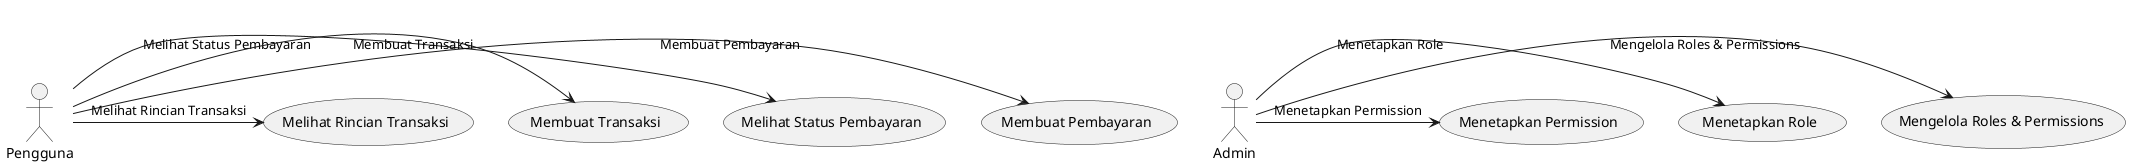 @startuml pembayaran
actor User as "Pengguna"
actor Admin as "Admin"

usecase "Membuat Pembayaran" as UC1
usecase "Melihat Status Pembayaran" as UC2
usecase "Membuat Transaksi" as UC3
usecase "Melihat Rincian Transaksi" as UC4
usecase "Mengelola Roles & Permissions" as UC5
usecase "Menetapkan Role" as UC6
usecase "Menetapkan Permission" as UC7

User -> UC1 : "Membuat Pembayaran"
User -> UC2 : "Melihat Status Pembayaran"
User -> UC3 : "Membuat Transaksi"
User -> UC4 : "Melihat Rincian Transaksi"

Admin -> UC5 : "Mengelola Roles & Permissions"
Admin -> UC6 : "Menetapkan Role"
Admin -> UC7 : "Menetapkan Permission"

@enduml
